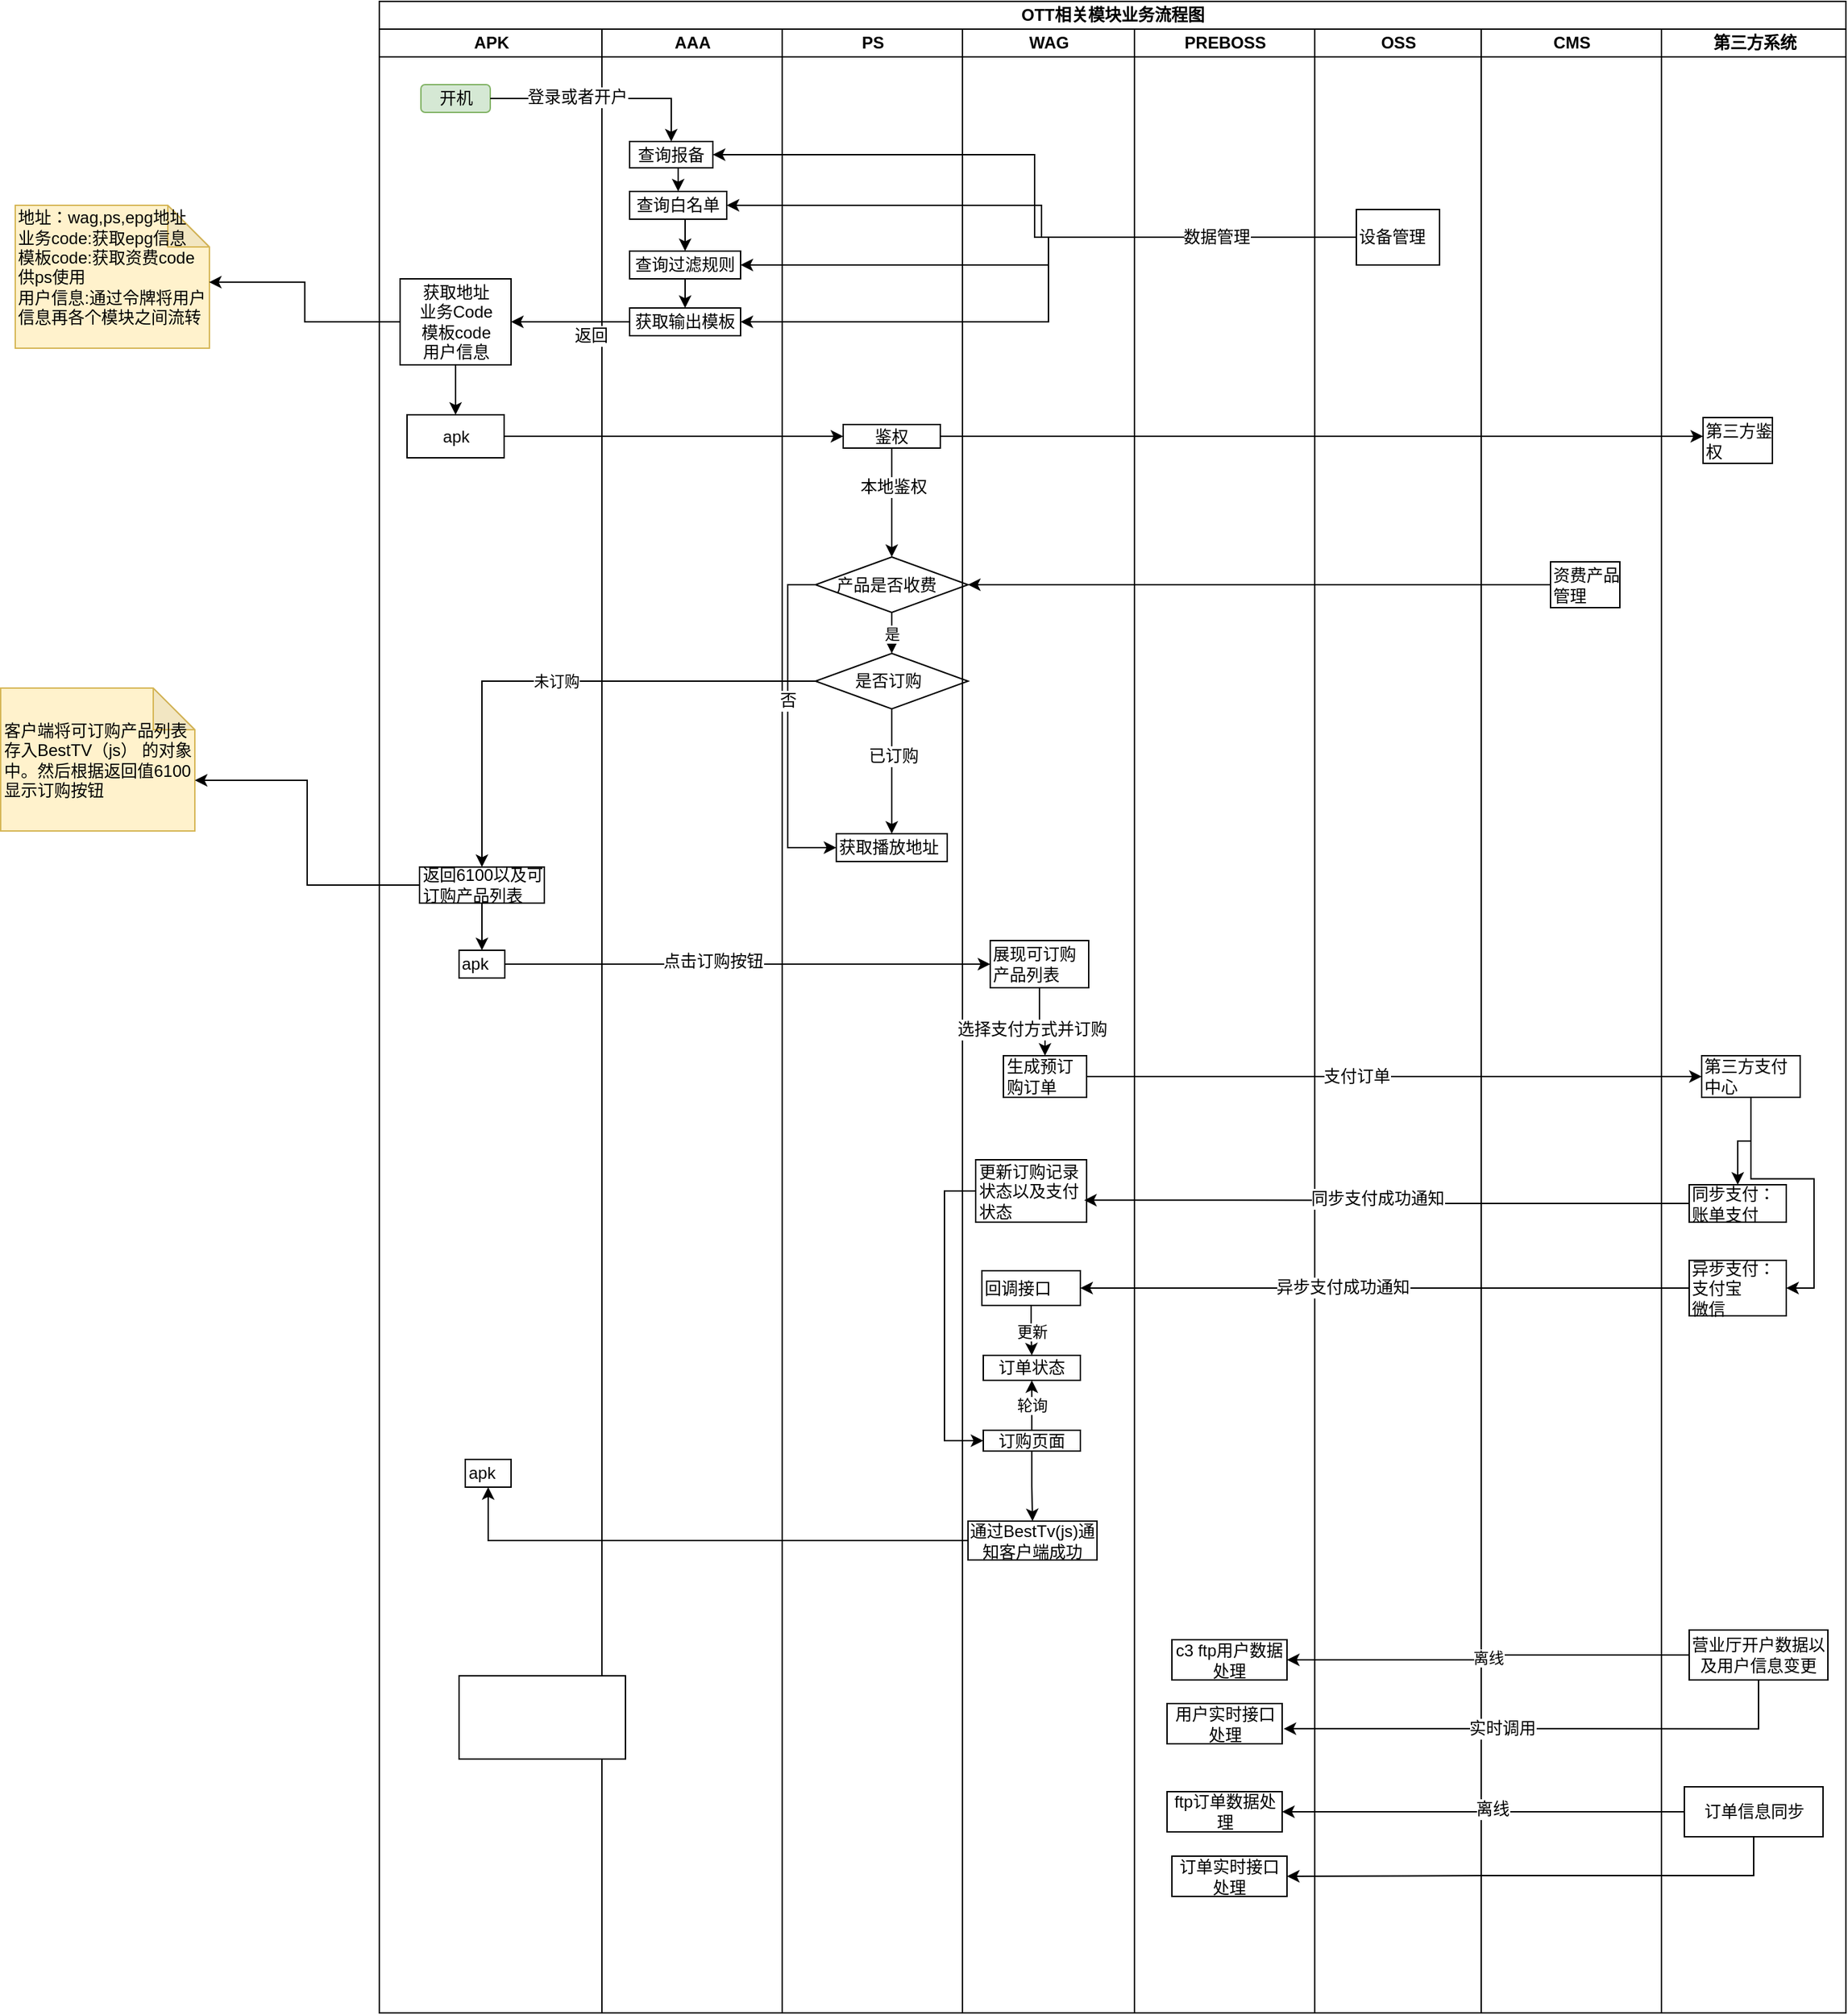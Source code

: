 <mxfile version="10.6.0" type="github"><diagram id="HEy0dX1jvcMJeZMaZy05" name="Page-1"><mxGraphModel dx="1493" dy="359" grid="1" gridSize="10" guides="1" tooltips="1" connect="1" arrows="1" fold="1" page="1" pageScale="1" pageWidth="827" pageHeight="1169" math="0" shadow="0"><root><mxCell id="0"/><mxCell id="1" parent="0"/><mxCell id="SOLJUO9pabLHy7eWVExb-6" value="OTT相关模块业务流程图" style="swimlane;html=1;childLayout=stackLayout;resizeParent=1;resizeParentMax=0;startSize=20;aspect=fixed;" parent="1" vertex="1"><mxGeometry x="132.5" y="73" width="1057.5" height="1450" as="geometry"/></mxCell><mxCell id="SOLJUO9pabLHy7eWVExb-7" value="APK" style="swimlane;html=1;startSize=20;" parent="SOLJUO9pabLHy7eWVExb-6" vertex="1"><mxGeometry y="20" width="160.5" height="1430" as="geometry"/></mxCell><mxCell id="BWHfdyyWRmZe37nEwWRx-1" value="开机" style="rounded=1;whiteSpace=wrap;html=1;fillColor=#d5e8d4;strokeColor=#82b366;" vertex="1" parent="SOLJUO9pabLHy7eWVExb-7"><mxGeometry x="30" y="40" width="50" height="20" as="geometry"/></mxCell><mxCell id="BWHfdyyWRmZe37nEwWRx-90" style="edgeStyle=orthogonalEdgeStyle;rounded=0;orthogonalLoop=1;jettySize=auto;html=1;entryX=0.5;entryY=0;entryDx=0;entryDy=0;align=center;" edge="1" parent="SOLJUO9pabLHy7eWVExb-7" source="BWHfdyyWRmZe37nEwWRx-84" target="BWHfdyyWRmZe37nEwWRx-89"><mxGeometry relative="1" as="geometry"/></mxCell><mxCell id="BWHfdyyWRmZe37nEwWRx-84" value="返回6100以及可订购产品列表" style="rounded=0;whiteSpace=wrap;html=1;align=left;" vertex="1" parent="SOLJUO9pabLHy7eWVExb-7"><mxGeometry x="29" y="604" width="90" height="26" as="geometry"/></mxCell><mxCell id="BWHfdyyWRmZe37nEwWRx-89" value="apk" style="rounded=0;whiteSpace=wrap;html=1;align=left;" vertex="1" parent="SOLJUO9pabLHy7eWVExb-7"><mxGeometry x="57.5" y="664" width="33" height="20" as="geometry"/></mxCell><mxCell id="BWHfdyyWRmZe37nEwWRx-109" value="" style="edgeStyle=orthogonalEdgeStyle;rounded=0;orthogonalLoop=1;jettySize=auto;html=1;align=center;" edge="1" parent="SOLJUO9pabLHy7eWVExb-7" source="BWHfdyyWRmZe37nEwWRx-104" target="BWHfdyyWRmZe37nEwWRx-108"><mxGeometry relative="1" as="geometry"/></mxCell><mxCell id="BWHfdyyWRmZe37nEwWRx-104" value="&lt;span&gt;获取地址&lt;/span&gt;&lt;br&gt;&lt;span&gt;业务Code&lt;/span&gt;&lt;br&gt;&lt;span&gt;模板code&lt;/span&gt;&lt;br&gt;&lt;span&gt;用户信息&lt;/span&gt;" style="rounded=0;whiteSpace=wrap;html=1;align=center;" vertex="1" parent="SOLJUO9pabLHy7eWVExb-7"><mxGeometry x="15" y="180" width="80" height="62" as="geometry"/></mxCell><mxCell id="BWHfdyyWRmZe37nEwWRx-108" value="apk&lt;br&gt;" style="rounded=0;whiteSpace=wrap;html=1;align=center;" vertex="1" parent="SOLJUO9pabLHy7eWVExb-7"><mxGeometry x="20" y="278" width="70" height="31" as="geometry"/></mxCell><mxCell id="BWHfdyyWRmZe37nEwWRx-151" value="apk" style="rounded=0;whiteSpace=wrap;html=1;align=left;" vertex="1" parent="SOLJUO9pabLHy7eWVExb-7"><mxGeometry x="62" y="1031" width="33" height="20" as="geometry"/></mxCell><mxCell id="SOLJUO9pabLHy7eWVExb-9" value="AAA" style="swimlane;html=1;startSize=20;" parent="SOLJUO9pabLHy7eWVExb-6" vertex="1"><mxGeometry x="160.5" y="20" width="130" height="1430" as="geometry"/></mxCell><mxCell id="BWHfdyyWRmZe37nEwWRx-188" style="edgeStyle=orthogonalEdgeStyle;rounded=0;orthogonalLoop=1;jettySize=auto;html=1;entryX=0.5;entryY=0;entryDx=0;entryDy=0;align=center;" edge="1" parent="SOLJUO9pabLHy7eWVExb-9" source="BWHfdyyWRmZe37nEwWRx-5" target="BWHfdyyWRmZe37nEwWRx-18"><mxGeometry relative="1" as="geometry"><Array as="points"><mxPoint x="55" y="107"/><mxPoint x="55" y="107"/></Array></mxGeometry></mxCell><mxCell id="BWHfdyyWRmZe37nEwWRx-5" value="查询报备&lt;br&gt;" style="rounded=0;whiteSpace=wrap;html=1;" vertex="1" parent="SOLJUO9pabLHy7eWVExb-9"><mxGeometry x="20" y="81" width="60" height="19" as="geometry"/></mxCell><mxCell id="BWHfdyyWRmZe37nEwWRx-20" value="获取输出模板&lt;br&gt;" style="rounded=0;whiteSpace=wrap;html=1;" vertex="1" parent="SOLJUO9pabLHy7eWVExb-9"><mxGeometry x="20" y="201" width="80" height="20" as="geometry"/></mxCell><mxCell id="BWHfdyyWRmZe37nEwWRx-38" style="edgeStyle=orthogonalEdgeStyle;rounded=0;orthogonalLoop=1;jettySize=auto;html=1;exitX=0.5;exitY=1;exitDx=0;exitDy=0;align=center;" edge="1" parent="SOLJUO9pabLHy7eWVExb-9" source="BWHfdyyWRmZe37nEwWRx-19" target="BWHfdyyWRmZe37nEwWRx-20"><mxGeometry relative="1" as="geometry"/></mxCell><mxCell id="BWHfdyyWRmZe37nEwWRx-19" value="查询过滤规则&lt;br&gt;" style="rounded=0;whiteSpace=wrap;html=1;" vertex="1" parent="SOLJUO9pabLHy7eWVExb-9"><mxGeometry x="20" y="160" width="80" height="20" as="geometry"/></mxCell><mxCell id="BWHfdyyWRmZe37nEwWRx-189" style="edgeStyle=orthogonalEdgeStyle;rounded=0;orthogonalLoop=1;jettySize=auto;html=1;entryX=0.5;entryY=0;entryDx=0;entryDy=0;align=center;" edge="1" parent="SOLJUO9pabLHy7eWVExb-9" source="BWHfdyyWRmZe37nEwWRx-18" target="BWHfdyyWRmZe37nEwWRx-19"><mxGeometry relative="1" as="geometry"><Array as="points"><mxPoint x="60" y="147"/><mxPoint x="60" y="147"/></Array></mxGeometry></mxCell><mxCell id="BWHfdyyWRmZe37nEwWRx-18" value="查询白名单&lt;br&gt;" style="rounded=0;whiteSpace=wrap;html=1;" vertex="1" parent="SOLJUO9pabLHy7eWVExb-9"><mxGeometry x="20" y="117" width="70" height="20" as="geometry"/></mxCell><mxCell id="BWHfdyyWRmZe37nEwWRx-85" value="未订购" style="edgeStyle=orthogonalEdgeStyle;rounded=0;orthogonalLoop=1;jettySize=auto;html=1;exitX=0;exitY=0.5;exitDx=0;exitDy=0;entryX=0.5;entryY=0;entryDx=0;entryDy=0;align=center;" edge="1" parent="SOLJUO9pabLHy7eWVExb-6" source="BWHfdyyWRmZe37nEwWRx-77" target="BWHfdyyWRmZe37nEwWRx-84"><mxGeometry relative="1" as="geometry"/></mxCell><mxCell id="BWHfdyyWRmZe37nEwWRx-92" style="edgeStyle=orthogonalEdgeStyle;rounded=0;orthogonalLoop=1;jettySize=auto;html=1;entryX=0;entryY=0.5;entryDx=0;entryDy=0;align=center;" edge="1" parent="SOLJUO9pabLHy7eWVExb-6" source="BWHfdyyWRmZe37nEwWRx-89" target="BWHfdyyWRmZe37nEwWRx-86"><mxGeometry relative="1" as="geometry"/></mxCell><mxCell id="BWHfdyyWRmZe37nEwWRx-95" value="点击订购按钮" style="text;html=1;resizable=0;points=[];align=center;verticalAlign=middle;labelBackgroundColor=#ffffff;" vertex="1" connectable="0" parent="BWHfdyyWRmZe37nEwWRx-92"><mxGeometry x="0.003" y="26" relative="1" as="geometry"><mxPoint x="-26" y="24" as="offset"/></mxGeometry></mxCell><mxCell id="SOLJUO9pabLHy7eWVExb-18" value="PS" style="swimlane;html=1;startSize=20;" parent="SOLJUO9pabLHy7eWVExb-6" vertex="1"><mxGeometry x="290.5" y="20" width="130" height="1430" as="geometry"/></mxCell><mxCell id="BWHfdyyWRmZe37nEwWRx-75" style="edgeStyle=orthogonalEdgeStyle;rounded=0;orthogonalLoop=1;jettySize=auto;html=1;exitX=0;exitY=0.5;exitDx=0;exitDy=0;entryX=0;entryY=0.5;entryDx=0;entryDy=0;align=center;" edge="1" parent="SOLJUO9pabLHy7eWVExb-18" source="BWHfdyyWRmZe37nEwWRx-53" target="BWHfdyyWRmZe37nEwWRx-74"><mxGeometry relative="1" as="geometry"/></mxCell><mxCell id="BWHfdyyWRmZe37nEwWRx-76" value="否" style="text;html=1;resizable=0;points=[];align=center;verticalAlign=middle;labelBackgroundColor=#ffffff;" vertex="1" connectable="0" parent="BWHfdyyWRmZe37nEwWRx-75"><mxGeometry x="-0.156" relative="1" as="geometry"><mxPoint as="offset"/></mxGeometry></mxCell><mxCell id="BWHfdyyWRmZe37nEwWRx-78" value="是" style="edgeStyle=orthogonalEdgeStyle;rounded=0;orthogonalLoop=1;jettySize=auto;html=1;exitX=0.5;exitY=1;exitDx=0;exitDy=0;entryX=0.5;entryY=0;entryDx=0;entryDy=0;align=center;" edge="1" parent="SOLJUO9pabLHy7eWVExb-18" source="BWHfdyyWRmZe37nEwWRx-53" target="BWHfdyyWRmZe37nEwWRx-77"><mxGeometry relative="1" as="geometry"/></mxCell><mxCell id="BWHfdyyWRmZe37nEwWRx-53" value="&amp;nbsp; &amp;nbsp; 产品是否收费" style="rhombus;whiteSpace=wrap;html=1;align=left;" vertex="1" parent="SOLJUO9pabLHy7eWVExb-18"><mxGeometry x="24" y="380.5" width="110" height="40" as="geometry"/></mxCell><mxCell id="BWHfdyyWRmZe37nEwWRx-74" value="获取播放地址" style="rounded=0;whiteSpace=wrap;html=1;align=left;" vertex="1" parent="SOLJUO9pabLHy7eWVExb-18"><mxGeometry x="39" y="580" width="80" height="20" as="geometry"/></mxCell><mxCell id="BWHfdyyWRmZe37nEwWRx-79" style="edgeStyle=orthogonalEdgeStyle;rounded=0;orthogonalLoop=1;jettySize=auto;html=1;exitX=0.5;exitY=1;exitDx=0;exitDy=0;align=center;" edge="1" parent="SOLJUO9pabLHy7eWVExb-18" source="BWHfdyyWRmZe37nEwWRx-77" target="BWHfdyyWRmZe37nEwWRx-74"><mxGeometry relative="1" as="geometry"/></mxCell><mxCell id="BWHfdyyWRmZe37nEwWRx-80" value="已订购" style="text;html=1;resizable=0;points=[];align=center;verticalAlign=middle;labelBackgroundColor=#ffffff;" vertex="1" connectable="0" parent="BWHfdyyWRmZe37nEwWRx-79"><mxGeometry x="0.006" y="12" relative="1" as="geometry"><mxPoint x="-11" y="-12" as="offset"/></mxGeometry></mxCell><mxCell id="BWHfdyyWRmZe37nEwWRx-77" value="&amp;nbsp; &amp;nbsp; &amp;nbsp; &amp;nbsp; 是否订购" style="rhombus;whiteSpace=wrap;html=1;align=left;" vertex="1" parent="SOLJUO9pabLHy7eWVExb-18"><mxGeometry x="24" y="450" width="110" height="40" as="geometry"/></mxCell><mxCell id="BWHfdyyWRmZe37nEwWRx-123" style="edgeStyle=orthogonalEdgeStyle;rounded=0;orthogonalLoop=1;jettySize=auto;html=1;entryX=0.5;entryY=0;entryDx=0;entryDy=0;align=center;" edge="1" parent="SOLJUO9pabLHy7eWVExb-18" source="BWHfdyyWRmZe37nEwWRx-117" target="BWHfdyyWRmZe37nEwWRx-53"><mxGeometry relative="1" as="geometry"/></mxCell><mxCell id="BWHfdyyWRmZe37nEwWRx-126" value="&lt;span&gt;本地鉴权&lt;/span&gt;" style="text;html=1;resizable=0;points=[];align=center;verticalAlign=middle;labelBackgroundColor=#ffffff;" vertex="1" connectable="0" parent="BWHfdyyWRmZe37nEwWRx-123"><mxGeometry x="0.004" y="12" relative="1" as="geometry"><mxPoint x="-11" y="-12" as="offset"/></mxGeometry></mxCell><mxCell id="BWHfdyyWRmZe37nEwWRx-117" value="鉴权&lt;br&gt;" style="rounded=0;whiteSpace=wrap;html=1;align=center;" vertex="1" parent="SOLJUO9pabLHy7eWVExb-18"><mxGeometry x="44" y="285" width="70" height="17" as="geometry"/></mxCell><mxCell id="SOLJUO9pabLHy7eWVExb-19" value="WAG" style="swimlane;html=1;startSize=20;" parent="SOLJUO9pabLHy7eWVExb-6" vertex="1"><mxGeometry x="420.5" y="20" width="124" height="1430" as="geometry"/></mxCell><mxCell id="BWHfdyyWRmZe37nEwWRx-94" value="" style="edgeStyle=orthogonalEdgeStyle;rounded=0;orthogonalLoop=1;jettySize=auto;html=1;align=center;" edge="1" parent="SOLJUO9pabLHy7eWVExb-19" source="BWHfdyyWRmZe37nEwWRx-86" target="BWHfdyyWRmZe37nEwWRx-93"><mxGeometry relative="1" as="geometry"/></mxCell><mxCell id="BWHfdyyWRmZe37nEwWRx-136" value="选择支付方式并订购" style="text;html=1;resizable=0;points=[];align=center;verticalAlign=middle;labelBackgroundColor=#ffffff;" vertex="1" connectable="0" parent="BWHfdyyWRmZe37nEwWRx-94"><mxGeometry x="0.135" y="7" relative="1" as="geometry"><mxPoint x="-17" y="3.5" as="offset"/></mxGeometry></mxCell><mxCell id="BWHfdyyWRmZe37nEwWRx-86" value="展现可订购产品列表" style="rounded=0;whiteSpace=wrap;html=1;align=left;" vertex="1" parent="SOLJUO9pabLHy7eWVExb-19"><mxGeometry x="20" y="657" width="71" height="34" as="geometry"/></mxCell><mxCell id="BWHfdyyWRmZe37nEwWRx-93" value="生成预订购订单" style="rounded=0;whiteSpace=wrap;html=1;align=left;" vertex="1" parent="SOLJUO9pabLHy7eWVExb-19"><mxGeometry x="29.5" y="740" width="60" height="30" as="geometry"/></mxCell><mxCell id="BWHfdyyWRmZe37nEwWRx-134" value="更新订购记录状态以及支付状态" style="rounded=0;whiteSpace=wrap;html=1;align=left;" vertex="1" parent="SOLJUO9pabLHy7eWVExb-19"><mxGeometry x="9.5" y="815" width="80" height="45" as="geometry"/></mxCell><mxCell id="BWHfdyyWRmZe37nEwWRx-169" value="更新" style="edgeStyle=orthogonalEdgeStyle;rounded=0;orthogonalLoop=1;jettySize=auto;html=1;entryX=0.5;entryY=0;entryDx=0;entryDy=0;align=center;" edge="1" parent="SOLJUO9pabLHy7eWVExb-19" source="BWHfdyyWRmZe37nEwWRx-147" target="BWHfdyyWRmZe37nEwWRx-168"><mxGeometry relative="1" as="geometry"/></mxCell><mxCell id="BWHfdyyWRmZe37nEwWRx-147" value="回调接口" style="rounded=0;whiteSpace=wrap;html=1;align=left;" vertex="1" parent="SOLJUO9pabLHy7eWVExb-19"><mxGeometry x="14" y="895" width="71" height="25" as="geometry"/></mxCell><mxCell id="BWHfdyyWRmZe37nEwWRx-166" style="edgeStyle=orthogonalEdgeStyle;rounded=0;orthogonalLoop=1;jettySize=auto;html=1;entryX=0.5;entryY=0;entryDx=0;entryDy=0;align=center;" edge="1" parent="SOLJUO9pabLHy7eWVExb-19" source="BWHfdyyWRmZe37nEwWRx-154" target="BWHfdyyWRmZe37nEwWRx-161"><mxGeometry relative="1" as="geometry"/></mxCell><mxCell id="BWHfdyyWRmZe37nEwWRx-170" value="轮询" style="edgeStyle=orthogonalEdgeStyle;rounded=0;orthogonalLoop=1;jettySize=auto;html=1;entryX=0.5;entryY=1;entryDx=0;entryDy=0;align=center;" edge="1" parent="SOLJUO9pabLHy7eWVExb-19" source="BWHfdyyWRmZe37nEwWRx-154" target="BWHfdyyWRmZe37nEwWRx-168"><mxGeometry relative="1" as="geometry"/></mxCell><mxCell id="BWHfdyyWRmZe37nEwWRx-154" value="订购页面" style="rounded=0;whiteSpace=wrap;html=1;align=center;" vertex="1" parent="SOLJUO9pabLHy7eWVExb-19"><mxGeometry x="15" y="1010" width="70" height="15" as="geometry"/></mxCell><mxCell id="BWHfdyyWRmZe37nEwWRx-161" value="&lt;span&gt;通过BestTv(js)通知客户端成功&lt;/span&gt;" style="rounded=0;whiteSpace=wrap;html=1;align=center;" vertex="1" parent="SOLJUO9pabLHy7eWVExb-19"><mxGeometry x="4" y="1075.5" width="93" height="28" as="geometry"/></mxCell><mxCell id="BWHfdyyWRmZe37nEwWRx-165" style="edgeStyle=orthogonalEdgeStyle;rounded=0;orthogonalLoop=1;jettySize=auto;html=1;align=center;entryX=0;entryY=0.5;entryDx=0;entryDy=0;" edge="1" parent="SOLJUO9pabLHy7eWVExb-19" source="BWHfdyyWRmZe37nEwWRx-134" target="BWHfdyyWRmZe37nEwWRx-154"><mxGeometry relative="1" as="geometry"><mxPoint x="-13" y="987" as="targetPoint"/><Array as="points"><mxPoint x="-13" y="838"/><mxPoint x="-13" y="1018"/></Array></mxGeometry></mxCell><mxCell id="BWHfdyyWRmZe37nEwWRx-168" value="订单状态" style="rounded=0;whiteSpace=wrap;html=1;align=center;" vertex="1" parent="SOLJUO9pabLHy7eWVExb-19"><mxGeometry x="15" y="956" width="70" height="18" as="geometry"/></mxCell><mxCell id="SOLJUO9pabLHy7eWVExb-20" value="PREBOSS" style="swimlane;html=1;startSize=20;" parent="SOLJUO9pabLHy7eWVExb-6" vertex="1"><mxGeometry x="544.5" y="20" width="130" height="1430" as="geometry"/></mxCell><mxCell id="BWHfdyyWRmZe37nEwWRx-173" value="c3 ftp用户数据处理" style="rounded=0;whiteSpace=wrap;html=1;align=center;" vertex="1" parent="SOLJUO9pabLHy7eWVExb-20"><mxGeometry x="27" y="1161" width="83" height="29" as="geometry"/></mxCell><mxCell id="BWHfdyyWRmZe37nEwWRx-177" value="用户实时接口处理" style="rounded=0;whiteSpace=wrap;html=1;align=center;" vertex="1" parent="SOLJUO9pabLHy7eWVExb-20"><mxGeometry x="23.5" y="1207" width="83" height="29" as="geometry"/></mxCell><mxCell id="BWHfdyyWRmZe37nEwWRx-181" value="ftp订单数据处理" style="rounded=0;whiteSpace=wrap;html=1;align=center;" vertex="1" parent="SOLJUO9pabLHy7eWVExb-20"><mxGeometry x="23.5" y="1270.5" width="83" height="29" as="geometry"/></mxCell><mxCell id="BWHfdyyWRmZe37nEwWRx-182" value="订单实时接口处理" style="rounded=0;whiteSpace=wrap;html=1;align=center;" vertex="1" parent="SOLJUO9pabLHy7eWVExb-20"><mxGeometry x="27" y="1317" width="83" height="29" as="geometry"/></mxCell><mxCell id="SOLJUO9pabLHy7eWVExb-21" value="OSS" style="swimlane;html=1;startSize=20;" parent="SOLJUO9pabLHy7eWVExb-6" vertex="1"><mxGeometry x="674.5" y="20" width="120" height="1430" as="geometry"/></mxCell><mxCell id="BWHfdyyWRmZe37nEwWRx-56" value="设备管理" style="rounded=0;whiteSpace=wrap;html=1;align=left;" vertex="1" parent="SOLJUO9pabLHy7eWVExb-21"><mxGeometry x="30" y="130" width="60" height="40" as="geometry"/></mxCell><mxCell id="BWHfdyyWRmZe37nEwWRx-4" style="edgeStyle=orthogonalEdgeStyle;rounded=0;orthogonalLoop=1;jettySize=auto;html=1;exitX=1;exitY=0.5;exitDx=0;exitDy=0;" edge="1" parent="SOLJUO9pabLHy7eWVExb-6" source="BWHfdyyWRmZe37nEwWRx-1" target="BWHfdyyWRmZe37nEwWRx-5"><mxGeometry relative="1" as="geometry"><mxPoint x="185.31" y="100" as="targetPoint"/></mxGeometry></mxCell><mxCell id="BWHfdyyWRmZe37nEwWRx-43" value="登录或者开户" style="text;html=1;resizable=0;points=[];align=center;verticalAlign=middle;labelBackgroundColor=#ffffff;" vertex="1" connectable="0" parent="BWHfdyyWRmZe37nEwWRx-4"><mxGeometry x="-0.223" y="1" relative="1" as="geometry"><mxPoint as="offset"/></mxGeometry></mxCell><mxCell id="BWHfdyyWRmZe37nEwWRx-36" style="edgeStyle=orthogonalEdgeStyle;rounded=0;orthogonalLoop=1;jettySize=auto;html=1;exitX=0;exitY=0.5;exitDx=0;exitDy=0;entryX=1;entryY=0.5;entryDx=0;entryDy=0;" edge="1" parent="SOLJUO9pabLHy7eWVExb-6" source="BWHfdyyWRmZe37nEwWRx-20" target="BWHfdyyWRmZe37nEwWRx-104"><mxGeometry relative="1" as="geometry"><mxPoint x="140" y="245.5" as="targetPoint"/></mxGeometry></mxCell><mxCell id="BWHfdyyWRmZe37nEwWRx-45" value="返回" style="text;html=1;resizable=0;points=[];align=center;verticalAlign=middle;labelBackgroundColor=#ffffff;" vertex="1" connectable="0" parent="BWHfdyyWRmZe37nEwWRx-36"><mxGeometry x="-0.333" y="10" relative="1" as="geometry"><mxPoint as="offset"/></mxGeometry></mxCell><mxCell id="BWHfdyyWRmZe37nEwWRx-57" style="edgeStyle=orthogonalEdgeStyle;rounded=0;orthogonalLoop=1;jettySize=auto;html=1;exitX=0;exitY=0.5;exitDx=0;exitDy=0;entryX=1;entryY=0.5;entryDx=0;entryDy=0;align=center;" edge="1" parent="SOLJUO9pabLHy7eWVExb-6" source="BWHfdyyWRmZe37nEwWRx-56" target="BWHfdyyWRmZe37nEwWRx-5"><mxGeometry relative="1" as="geometry"/></mxCell><mxCell id="BWHfdyyWRmZe37nEwWRx-58" style="edgeStyle=orthogonalEdgeStyle;rounded=0;orthogonalLoop=1;jettySize=auto;html=1;entryX=1;entryY=0.5;entryDx=0;entryDy=0;align=center;" edge="1" parent="SOLJUO9pabLHy7eWVExb-6" source="BWHfdyyWRmZe37nEwWRx-56" target="BWHfdyyWRmZe37nEwWRx-18"><mxGeometry relative="1" as="geometry"/></mxCell><mxCell id="BWHfdyyWRmZe37nEwWRx-59" style="edgeStyle=orthogonalEdgeStyle;rounded=0;orthogonalLoop=1;jettySize=auto;html=1;entryX=1;entryY=0.5;entryDx=0;entryDy=0;align=center;" edge="1" parent="SOLJUO9pabLHy7eWVExb-6" source="BWHfdyyWRmZe37nEwWRx-56" target="BWHfdyyWRmZe37nEwWRx-19"><mxGeometry relative="1" as="geometry"/></mxCell><mxCell id="BWHfdyyWRmZe37nEwWRx-62" style="edgeStyle=orthogonalEdgeStyle;rounded=0;orthogonalLoop=1;jettySize=auto;html=1;entryX=1;entryY=0.5;entryDx=0;entryDy=0;align=center;" edge="1" parent="SOLJUO9pabLHy7eWVExb-6" source="BWHfdyyWRmZe37nEwWRx-56" target="BWHfdyyWRmZe37nEwWRx-20"><mxGeometry relative="1" as="geometry"/></mxCell><mxCell id="BWHfdyyWRmZe37nEwWRx-155" value="数据管理" style="text;html=1;resizable=0;points=[];align=center;verticalAlign=middle;labelBackgroundColor=#ffffff;" vertex="1" connectable="0" parent="BWHfdyyWRmZe37nEwWRx-62"><mxGeometry x="-0.599" relative="1" as="geometry"><mxPoint as="offset"/></mxGeometry></mxCell><mxCell id="BWHfdyyWRmZe37nEwWRx-68" style="edgeStyle=orthogonalEdgeStyle;rounded=0;orthogonalLoop=1;jettySize=auto;html=1;entryX=1;entryY=0.5;entryDx=0;entryDy=0;align=center;" edge="1" parent="SOLJUO9pabLHy7eWVExb-6" source="BWHfdyyWRmZe37nEwWRx-67" target="BWHfdyyWRmZe37nEwWRx-53"><mxGeometry relative="1" as="geometry"/></mxCell><mxCell id="BWHfdyyWRmZe37nEwWRx-66" value="CMS" style="swimlane;html=1;startSize=20;" vertex="1" parent="SOLJUO9pabLHy7eWVExb-6"><mxGeometry x="794.5" y="20" width="130" height="1430" as="geometry"/></mxCell><mxCell id="BWHfdyyWRmZe37nEwWRx-67" value="资费产品管理" style="rounded=0;whiteSpace=wrap;html=1;align=left;" vertex="1" parent="BWHfdyyWRmZe37nEwWRx-66"><mxGeometry x="50" y="384" width="50" height="33" as="geometry"/></mxCell><mxCell id="BWHfdyyWRmZe37nEwWRx-122" style="edgeStyle=orthogonalEdgeStyle;rounded=0;orthogonalLoop=1;jettySize=auto;html=1;entryX=0;entryY=0.5;entryDx=0;entryDy=0;align=center;" edge="1" parent="SOLJUO9pabLHy7eWVExb-6" source="BWHfdyyWRmZe37nEwWRx-108" target="BWHfdyyWRmZe37nEwWRx-117"><mxGeometry relative="1" as="geometry"/></mxCell><mxCell id="BWHfdyyWRmZe37nEwWRx-124" style="edgeStyle=orthogonalEdgeStyle;rounded=0;orthogonalLoop=1;jettySize=auto;html=1;entryX=0;entryY=0.409;entryDx=0;entryDy=0;entryPerimeter=0;align=center;" edge="1" parent="SOLJUO9pabLHy7eWVExb-6" source="BWHfdyyWRmZe37nEwWRx-117" target="BWHfdyyWRmZe37nEwWRx-114"><mxGeometry relative="1" as="geometry"/></mxCell><mxCell id="BWHfdyyWRmZe37nEwWRx-131" style="edgeStyle=orthogonalEdgeStyle;rounded=0;orthogonalLoop=1;jettySize=auto;html=1;entryX=0;entryY=0.5;entryDx=0;entryDy=0;align=center;" edge="1" parent="SOLJUO9pabLHy7eWVExb-6" source="BWHfdyyWRmZe37nEwWRx-93" target="BWHfdyyWRmZe37nEwWRx-130"><mxGeometry relative="1" as="geometry"/></mxCell><mxCell id="BWHfdyyWRmZe37nEwWRx-137" value="支付订单" style="text;html=1;resizable=0;points=[];align=center;verticalAlign=middle;labelBackgroundColor=#ffffff;" vertex="1" connectable="0" parent="BWHfdyyWRmZe37nEwWRx-131"><mxGeometry x="-0.123" relative="1" as="geometry"><mxPoint as="offset"/></mxGeometry></mxCell><mxCell id="BWHfdyyWRmZe37nEwWRx-135" style="edgeStyle=orthogonalEdgeStyle;rounded=0;orthogonalLoop=1;jettySize=auto;html=1;entryX=0.978;entryY=0.648;entryDx=0;entryDy=0;entryPerimeter=0;align=center;" edge="1" parent="SOLJUO9pabLHy7eWVExb-6" source="BWHfdyyWRmZe37nEwWRx-132" target="BWHfdyyWRmZe37nEwWRx-134"><mxGeometry relative="1" as="geometry"/></mxCell><mxCell id="BWHfdyyWRmZe37nEwWRx-138" value="同步支付成功通知" style="text;html=1;resizable=0;points=[];align=center;verticalAlign=middle;labelBackgroundColor=#ffffff;" vertex="1" connectable="0" parent="BWHfdyyWRmZe37nEwWRx-135"><mxGeometry x="0.039" y="-1" relative="1" as="geometry"><mxPoint as="offset"/></mxGeometry></mxCell><mxCell id="BWHfdyyWRmZe37nEwWRx-148" style="edgeStyle=orthogonalEdgeStyle;rounded=0;orthogonalLoop=1;jettySize=auto;html=1;entryX=1;entryY=0.5;entryDx=0;entryDy=0;align=center;" edge="1" parent="SOLJUO9pabLHy7eWVExb-6" source="BWHfdyyWRmZe37nEwWRx-143" target="BWHfdyyWRmZe37nEwWRx-147"><mxGeometry relative="1" as="geometry"/></mxCell><mxCell id="BWHfdyyWRmZe37nEwWRx-149" value="异步支付成功通知" style="text;html=1;resizable=0;points=[];align=center;verticalAlign=middle;labelBackgroundColor=#ffffff;" vertex="1" connectable="0" parent="BWHfdyyWRmZe37nEwWRx-148"><mxGeometry x="0.139" y="-1" relative="1" as="geometry"><mxPoint as="offset"/></mxGeometry></mxCell><mxCell id="BWHfdyyWRmZe37nEwWRx-163" style="edgeStyle=orthogonalEdgeStyle;rounded=0;orthogonalLoop=1;jettySize=auto;html=1;align=center;" edge="1" parent="SOLJUO9pabLHy7eWVExb-6" source="BWHfdyyWRmZe37nEwWRx-161" target="BWHfdyyWRmZe37nEwWRx-151"><mxGeometry relative="1" as="geometry"/></mxCell><mxCell id="BWHfdyyWRmZe37nEwWRx-174" value="离线" style="edgeStyle=orthogonalEdgeStyle;rounded=0;orthogonalLoop=1;jettySize=auto;html=1;entryX=1;entryY=0.5;entryDx=0;entryDy=0;align=center;" edge="1" parent="SOLJUO9pabLHy7eWVExb-6" source="BWHfdyyWRmZe37nEwWRx-171" target="BWHfdyyWRmZe37nEwWRx-173"><mxGeometry relative="1" as="geometry"/></mxCell><mxCell id="BWHfdyyWRmZe37nEwWRx-81" value="第三方系统" style="swimlane;html=1;startSize=20;" vertex="1" parent="SOLJUO9pabLHy7eWVExb-6"><mxGeometry x="924.5" y="20" width="133" height="1430" as="geometry"/></mxCell><mxCell id="BWHfdyyWRmZe37nEwWRx-114" value="第三方鉴权" style="rounded=0;whiteSpace=wrap;html=1;align=left;" vertex="1" parent="BWHfdyyWRmZe37nEwWRx-81"><mxGeometry x="30" y="280" width="50" height="33" as="geometry"/></mxCell><mxCell id="BWHfdyyWRmZe37nEwWRx-133" value="" style="edgeStyle=orthogonalEdgeStyle;rounded=0;orthogonalLoop=1;jettySize=auto;html=1;align=center;" edge="1" parent="BWHfdyyWRmZe37nEwWRx-81" source="BWHfdyyWRmZe37nEwWRx-130" target="BWHfdyyWRmZe37nEwWRx-132"><mxGeometry relative="1" as="geometry"/></mxCell><mxCell id="BWHfdyyWRmZe37nEwWRx-145" style="edgeStyle=orthogonalEdgeStyle;rounded=0;orthogonalLoop=1;jettySize=auto;html=1;entryX=1;entryY=0.5;entryDx=0;entryDy=0;align=center;" edge="1" parent="BWHfdyyWRmZe37nEwWRx-81" source="BWHfdyyWRmZe37nEwWRx-130" target="BWHfdyyWRmZe37nEwWRx-143"><mxGeometry relative="1" as="geometry"/></mxCell><mxCell id="BWHfdyyWRmZe37nEwWRx-130" value="第三方支付中心" style="rounded=0;whiteSpace=wrap;html=1;align=left;" vertex="1" parent="BWHfdyyWRmZe37nEwWRx-81"><mxGeometry x="29" y="740" width="71" height="30" as="geometry"/></mxCell><mxCell id="BWHfdyyWRmZe37nEwWRx-132" value="同步支付：账单支付" style="rounded=0;whiteSpace=wrap;html=1;align=left;" vertex="1" parent="BWHfdyyWRmZe37nEwWRx-81"><mxGeometry x="20" y="833" width="70" height="27" as="geometry"/></mxCell><mxCell id="BWHfdyyWRmZe37nEwWRx-143" value="异步支付：支付宝&lt;br&gt;微信" style="rounded=0;whiteSpace=wrap;html=1;align=left;" vertex="1" parent="BWHfdyyWRmZe37nEwWRx-81"><mxGeometry x="20" y="887.5" width="70" height="40" as="geometry"/></mxCell><mxCell id="BWHfdyyWRmZe37nEwWRx-171" value="营业厅开户数据以及用户信息变更" style="rounded=0;whiteSpace=wrap;html=1;align=center;" vertex="1" parent="BWHfdyyWRmZe37nEwWRx-81"><mxGeometry x="20" y="1154" width="100" height="36" as="geometry"/></mxCell><mxCell id="BWHfdyyWRmZe37nEwWRx-180" value="订单信息同步" style="rounded=0;whiteSpace=wrap;html=1;align=center;" vertex="1" parent="BWHfdyyWRmZe37nEwWRx-81"><mxGeometry x="16.5" y="1267" width="100" height="36" as="geometry"/></mxCell><mxCell id="BWHfdyyWRmZe37nEwWRx-178" style="edgeStyle=orthogonalEdgeStyle;rounded=0;orthogonalLoop=1;jettySize=auto;html=1;entryX=1.013;entryY=0.626;entryDx=0;entryDy=0;entryPerimeter=0;align=center;" edge="1" parent="SOLJUO9pabLHy7eWVExb-6" source="BWHfdyyWRmZe37nEwWRx-171" target="BWHfdyyWRmZe37nEwWRx-177"><mxGeometry relative="1" as="geometry"><Array as="points"><mxPoint x="995" y="1245"/></Array></mxGeometry></mxCell><mxCell id="BWHfdyyWRmZe37nEwWRx-179" value="实时调用" style="text;html=1;resizable=0;points=[];align=center;verticalAlign=middle;labelBackgroundColor=#ffffff;" vertex="1" connectable="0" parent="BWHfdyyWRmZe37nEwWRx-178"><mxGeometry x="0.165" relative="1" as="geometry"><mxPoint as="offset"/></mxGeometry></mxCell><mxCell id="BWHfdyyWRmZe37nEwWRx-183" style="edgeStyle=orthogonalEdgeStyle;rounded=0;orthogonalLoop=1;jettySize=auto;html=1;align=center;" edge="1" parent="SOLJUO9pabLHy7eWVExb-6" source="BWHfdyyWRmZe37nEwWRx-180" target="BWHfdyyWRmZe37nEwWRx-181"><mxGeometry relative="1" as="geometry"/></mxCell><mxCell id="BWHfdyyWRmZe37nEwWRx-184" value="离线" style="text;html=1;resizable=0;points=[];align=center;verticalAlign=middle;labelBackgroundColor=#ffffff;" vertex="1" connectable="0" parent="BWHfdyyWRmZe37nEwWRx-183"><mxGeometry x="0.001" y="-7" relative="1" as="geometry"><mxPoint x="6" y="5" as="offset"/></mxGeometry></mxCell><mxCell id="BWHfdyyWRmZe37nEwWRx-185" style="edgeStyle=orthogonalEdgeStyle;rounded=0;orthogonalLoop=1;jettySize=auto;html=1;entryX=1;entryY=0.5;entryDx=0;entryDy=0;align=center;" edge="1" parent="SOLJUO9pabLHy7eWVExb-6" source="BWHfdyyWRmZe37nEwWRx-180" target="BWHfdyyWRmZe37nEwWRx-182"><mxGeometry relative="1" as="geometry"><Array as="points"><mxPoint x="991" y="1351"/><mxPoint x="798" y="1351"/></Array></mxGeometry></mxCell><mxCell id="BWHfdyyWRmZe37nEwWRx-50" value="地址：wag,ps,epg地址&lt;br&gt;业务code:获取epg信息&lt;br&gt;模板code:获取资费code供ps使用&lt;br&gt;用户信息:通过令牌将用户信息再各个模块之间流转&lt;br&gt;&lt;br&gt;" style="shape=note;whiteSpace=wrap;html=1;backgroundOutline=1;darkOpacity=0.05;align=left;fillColor=#fff2cc;strokeColor=#d6b656;" vertex="1" parent="1"><mxGeometry x="-130" y="220" width="140" height="103" as="geometry"/></mxCell><mxCell id="BWHfdyyWRmZe37nEwWRx-101" value="&lt;span id=&quot;pos_placeholder&quot; style=&quot;width: 0px ; height: 0px ; visibility: hidden ; margin: 0px ; padding: 0px&quot;&gt;&lt;/span&gt;&lt;span id=&quot;pos_placeholder&quot; style=&quot;width: 0px ; height: 0px ; visibility: hidden ; margin: 0px ; padding: 0px&quot;&gt;&lt;/span&gt;&lt;span id=&quot;pos_placeholder&quot; style=&quot;width: 0px ; height: 0px ; visibility: hidden ; margin: 0px ; padding: 0px&quot;&gt;&lt;/span&gt;客户端将可订购产品列表存入BestTV（js） 的对象中。然后根据返回值6100显示订购按钮" style="shape=note;whiteSpace=wrap;html=1;backgroundOutline=1;darkOpacity=0.05;align=left;fillColor=#fff2cc;strokeColor=#d6b656;" vertex="1" parent="1"><mxGeometry x="-140.5" y="568" width="140" height="103" as="geometry"/></mxCell><mxCell id="BWHfdyyWRmZe37nEwWRx-102" style="edgeStyle=orthogonalEdgeStyle;rounded=0;orthogonalLoop=1;jettySize=auto;html=1;align=center;entryX=0;entryY=0;entryDx=140;entryDy=66.5;entryPerimeter=0;" edge="1" parent="1" source="BWHfdyyWRmZe37nEwWRx-84" target="BWHfdyyWRmZe37nEwWRx-101"><mxGeometry relative="1" as="geometry"><mxPoint x="50" y="620" as="targetPoint"/></mxGeometry></mxCell><mxCell id="BWHfdyyWRmZe37nEwWRx-107" style="edgeStyle=orthogonalEdgeStyle;rounded=0;orthogonalLoop=1;jettySize=auto;html=1;entryX=0.998;entryY=0.538;entryDx=0;entryDy=0;entryPerimeter=0;align=center;" edge="1" parent="1" source="BWHfdyyWRmZe37nEwWRx-104" target="BWHfdyyWRmZe37nEwWRx-50"><mxGeometry relative="1" as="geometry"/></mxCell><mxCell id="BWHfdyyWRmZe37nEwWRx-167" value="" style="rounded=0;whiteSpace=wrap;html=1;align=center;" vertex="1" parent="1"><mxGeometry x="190" y="1280" width="120" height="60" as="geometry"/></mxCell></root></mxGraphModel></diagram></mxfile>